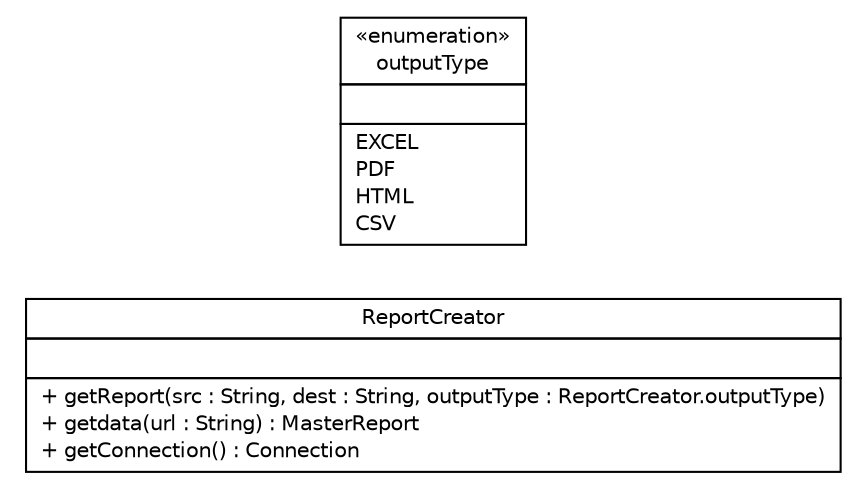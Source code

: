 #!/usr/local/bin/dot
#
# Class diagram 
# Generated by UMLGraph version 5.1 (http://www.umlgraph.org/)
#

digraph G {
	edge [fontname="Helvetica",fontsize=10,labelfontname="Helvetica",labelfontsize=10];
	node [fontname="Helvetica",fontsize=10,shape=plaintext];
	nodesep=0.25;
	ranksep=0.5;
	rankdir=LR;
	// com.inn.headstartdemo.report.ReportCreator
	c2062 [label=<<table title="com.inn.headstartdemo.report.ReportCreator" border="0" cellborder="1" cellspacing="0" cellpadding="2" port="p" href="./ReportCreator.html">
		<tr><td><table border="0" cellspacing="0" cellpadding="1">
<tr><td align="center" balign="center"> ReportCreator </td></tr>
		</table></td></tr>
		<tr><td><table border="0" cellspacing="0" cellpadding="1">
<tr><td align="left" balign="left">  </td></tr>
		</table></td></tr>
		<tr><td><table border="0" cellspacing="0" cellpadding="1">
<tr><td align="left" balign="left"> + getReport(src : String, dest : String, outputType : ReportCreator.outputType) </td></tr>
<tr><td align="left" balign="left"> + getdata(url : String) : MasterReport </td></tr>
<tr><td align="left" balign="left"> + getConnection() : Connection </td></tr>
		</table></td></tr>
		</table>>, fontname="Helvetica", fontcolor="black", fontsize=10.0];
	// com.inn.headstartdemo.report.ReportCreator.outputType
	c2063 [label=<<table title="com.inn.headstartdemo.report.ReportCreator.outputType" border="0" cellborder="1" cellspacing="0" cellpadding="2" port="p" href="./ReportCreator.outputType.html">
		<tr><td><table border="0" cellspacing="0" cellpadding="1">
<tr><td align="center" balign="center"> &#171;enumeration&#187; </td></tr>
<tr><td align="center" balign="center"> outputType </td></tr>
		</table></td></tr>
		<tr><td><table border="0" cellspacing="0" cellpadding="1">
<tr><td align="left" balign="left">  </td></tr>
		</table></td></tr>
		<tr><td><table border="0" cellspacing="0" cellpadding="1">
<tr><td align="left" balign="left"> EXCEL </td></tr>
<tr><td align="left" balign="left"> PDF </td></tr>
<tr><td align="left" balign="left"> HTML </td></tr>
<tr><td align="left" balign="left"> CSV </td></tr>
		</table></td></tr>
		</table>>, fontname="Helvetica", fontcolor="black", fontsize=10.0];
}

